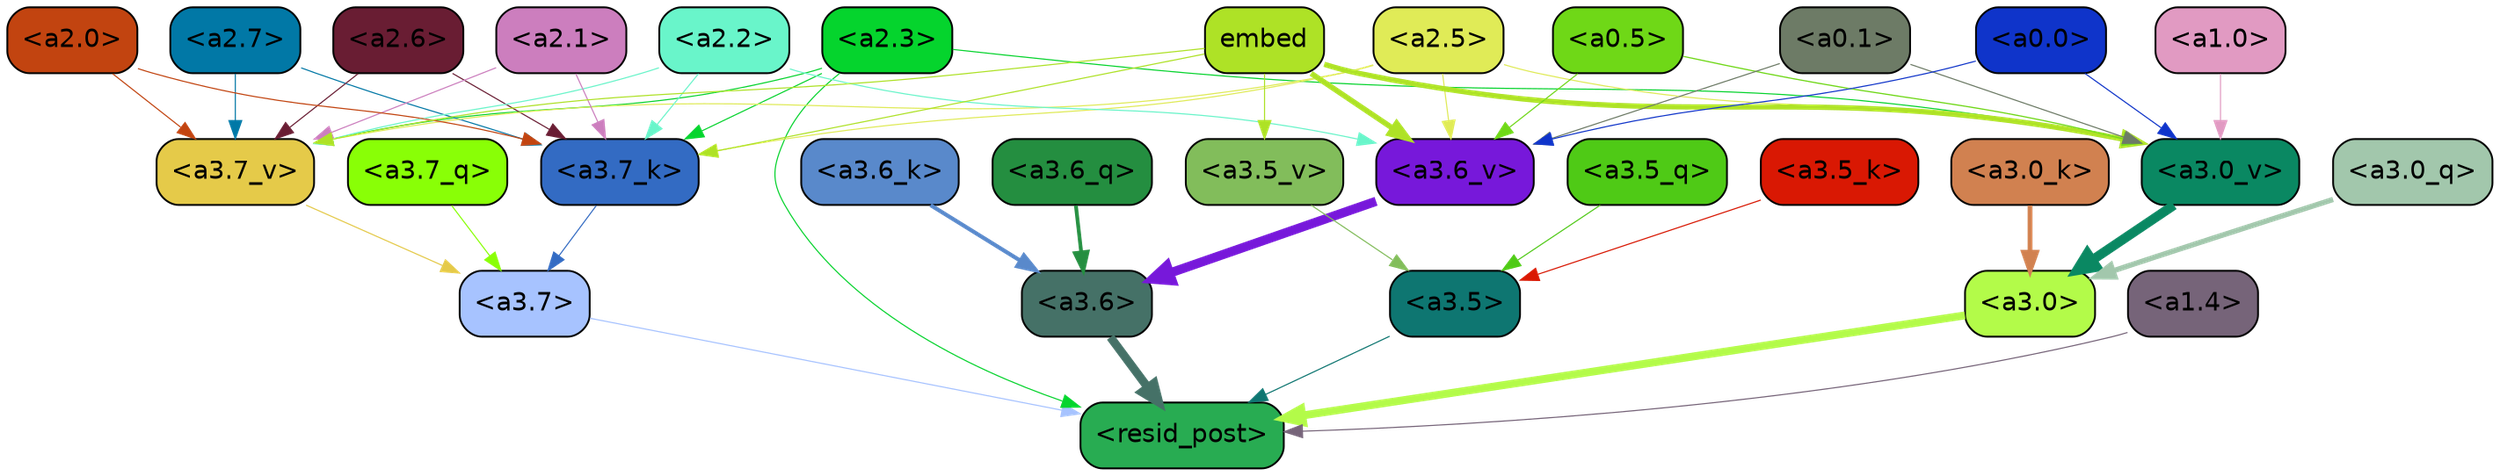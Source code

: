 strict digraph "" {
	graph [bgcolor=transparent,
		layout=dot,
		overlap=false,
		splines=true
	];
	"<a3.7>"	[color=black,
		fillcolor="#a7c3ff",
		fontname=Helvetica,
		shape=box,
		style="filled, rounded"];
	"<resid_post>"	[color=black,
		fillcolor="#28ac52",
		fontname=Helvetica,
		shape=box,
		style="filled, rounded"];
	"<a3.7>" -> "<resid_post>"	[color="#a7c3ff",
		penwidth=0.6];
	"<a3.6>"	[color=black,
		fillcolor="#457167",
		fontname=Helvetica,
		shape=box,
		style="filled, rounded"];
	"<a3.6>" -> "<resid_post>"	[color="#457167",
		penwidth=4.6696330308914185];
	"<a3.5>"	[color=black,
		fillcolor="#0e7671",
		fontname=Helvetica,
		shape=box,
		style="filled, rounded"];
	"<a3.5>" -> "<resid_post>"	[color="#0e7671",
		penwidth=0.6];
	"<a3.0>"	[color=black,
		fillcolor="#b3fb49",
		fontname=Helvetica,
		shape=box,
		style="filled, rounded"];
	"<a3.0>" -> "<resid_post>"	[color="#b3fb49",
		penwidth=4.282557368278503];
	"<a2.3>"	[color=black,
		fillcolor="#05d42d",
		fontname=Helvetica,
		shape=box,
		style="filled, rounded"];
	"<a2.3>" -> "<resid_post>"	[color="#05d42d",
		penwidth=0.6];
	"<a3.7_k>"	[color=black,
		fillcolor="#336bc3",
		fontname=Helvetica,
		shape=box,
		style="filled, rounded"];
	"<a2.3>" -> "<a3.7_k>"	[color="#05d42d",
		penwidth=0.6];
	"<a3.7_v>"	[color=black,
		fillcolor="#e5ca49",
		fontname=Helvetica,
		shape=box,
		style="filled, rounded"];
	"<a2.3>" -> "<a3.7_v>"	[color="#05d42d",
		penwidth=0.6];
	"<a3.0_v>"	[color=black,
		fillcolor="#0a8862",
		fontname=Helvetica,
		shape=box,
		style="filled, rounded"];
	"<a2.3>" -> "<a3.0_v>"	[color="#05d42d",
		penwidth=0.6];
	"<a1.4>"	[color=black,
		fillcolor="#766479",
		fontname=Helvetica,
		shape=box,
		style="filled, rounded"];
	"<a1.4>" -> "<resid_post>"	[color="#766479",
		penwidth=0.6];
	"<a3.7_q>"	[color=black,
		fillcolor="#89ff06",
		fontname=Helvetica,
		shape=box,
		style="filled, rounded"];
	"<a3.7_q>" -> "<a3.7>"	[color="#89ff06",
		penwidth=0.6];
	"<a3.6_q>"	[color=black,
		fillcolor="#248e40",
		fontname=Helvetica,
		shape=box,
		style="filled, rounded"];
	"<a3.6_q>" -> "<a3.6>"	[color="#248e40",
		penwidth=2.03758105635643];
	"<a3.5_q>"	[color=black,
		fillcolor="#4fca16",
		fontname=Helvetica,
		shape=box,
		style="filled, rounded"];
	"<a3.5_q>" -> "<a3.5>"	[color="#4fca16",
		penwidth=0.6];
	"<a3.0_q>"	[color=black,
		fillcolor="#a2c7ac",
		fontname=Helvetica,
		shape=box,
		style="filled, rounded"];
	"<a3.0_q>" -> "<a3.0>"	[color="#a2c7ac",
		penwidth=2.8638100624084473];
	"<a3.7_k>" -> "<a3.7>"	[color="#336bc3",
		penwidth=0.6];
	"<a3.6_k>"	[color=black,
		fillcolor="#5989cb",
		fontname=Helvetica,
		shape=box,
		style="filled, rounded"];
	"<a3.6_k>" -> "<a3.6>"	[color="#5989cb",
		penwidth=2.174198240041733];
	"<a3.5_k>"	[color=black,
		fillcolor="#d91803",
		fontname=Helvetica,
		shape=box,
		style="filled, rounded"];
	"<a3.5_k>" -> "<a3.5>"	[color="#d91803",
		penwidth=0.6];
	"<a3.0_k>"	[color=black,
		fillcolor="#d18150",
		fontname=Helvetica,
		shape=box,
		style="filled, rounded"];
	"<a3.0_k>" -> "<a3.0>"	[color="#d18150",
		penwidth=2.6274144649505615];
	"<a3.7_v>" -> "<a3.7>"	[color="#e5ca49",
		penwidth=0.6];
	"<a3.6_v>"	[color=black,
		fillcolor="#7718da",
		fontname=Helvetica,
		shape=box,
		style="filled, rounded"];
	"<a3.6_v>" -> "<a3.6>"	[color="#7718da",
		penwidth=5.002329230308533];
	"<a3.5_v>"	[color=black,
		fillcolor="#82bd5b",
		fontname=Helvetica,
		shape=box,
		style="filled, rounded"];
	"<a3.5_v>" -> "<a3.5>"	[color="#82bd5b",
		penwidth=0.6];
	"<a3.0_v>" -> "<a3.0>"	[color="#0a8862",
		penwidth=5.188832879066467];
	"<a2.7>"	[color=black,
		fillcolor="#0178a6",
		fontname=Helvetica,
		shape=box,
		style="filled, rounded"];
	"<a2.7>" -> "<a3.7_k>"	[color="#0178a6",
		penwidth=0.6];
	"<a2.7>" -> "<a3.7_v>"	[color="#0178a6",
		penwidth=0.6];
	"<a2.6>"	[color=black,
		fillcolor="#691d33",
		fontname=Helvetica,
		shape=box,
		style="filled, rounded"];
	"<a2.6>" -> "<a3.7_k>"	[color="#691d33",
		penwidth=0.6];
	"<a2.6>" -> "<a3.7_v>"	[color="#691d33",
		penwidth=0.6];
	"<a2.5>"	[color=black,
		fillcolor="#e0eb57",
		fontname=Helvetica,
		shape=box,
		style="filled, rounded"];
	"<a2.5>" -> "<a3.7_k>"	[color="#e0eb57",
		penwidth=0.6];
	"<a2.5>" -> "<a3.7_v>"	[color="#e0eb57",
		penwidth=0.6];
	"<a2.5>" -> "<a3.6_v>"	[color="#e0eb57",
		penwidth=0.6];
	"<a2.5>" -> "<a3.0_v>"	[color="#e0eb57",
		penwidth=0.6];
	"<a2.2>"	[color=black,
		fillcolor="#69f5ca",
		fontname=Helvetica,
		shape=box,
		style="filled, rounded"];
	"<a2.2>" -> "<a3.7_k>"	[color="#69f5ca",
		penwidth=0.6];
	"<a2.2>" -> "<a3.7_v>"	[color="#69f5ca",
		penwidth=0.6];
	"<a2.2>" -> "<a3.6_v>"	[color="#69f5ca",
		penwidth=0.6];
	"<a2.1>"	[color=black,
		fillcolor="#cc7ebe",
		fontname=Helvetica,
		shape=box,
		style="filled, rounded"];
	"<a2.1>" -> "<a3.7_k>"	[color="#cc7ebe",
		penwidth=0.6];
	"<a2.1>" -> "<a3.7_v>"	[color="#cc7ebe",
		penwidth=0.6];
	"<a2.0>"	[color=black,
		fillcolor="#c24410",
		fontname=Helvetica,
		shape=box,
		style="filled, rounded"];
	"<a2.0>" -> "<a3.7_k>"	[color="#c24410",
		penwidth=0.6];
	"<a2.0>" -> "<a3.7_v>"	[color="#c24410",
		penwidth=0.6];
	embed	[color=black,
		fillcolor="#aee226",
		fontname=Helvetica,
		shape=box,
		style="filled, rounded"];
	embed -> "<a3.7_k>"	[color="#aee226",
		penwidth=0.6];
	embed -> "<a3.7_v>"	[color="#aee226",
		penwidth=0.6];
	embed -> "<a3.6_v>"	[color="#aee226",
		penwidth=2.9588699340820312];
	embed -> "<a3.5_v>"	[color="#aee226",
		penwidth=0.6];
	embed -> "<a3.0_v>"	[color="#aee226",
		penwidth=2.8686431646347046];
	"<a0.5>"	[color=black,
		fillcolor="#6fd817",
		fontname=Helvetica,
		shape=box,
		style="filled, rounded"];
	"<a0.5>" -> "<a3.6_v>"	[color="#6fd817",
		penwidth=0.6];
	"<a0.5>" -> "<a3.0_v>"	[color="#6fd817",
		penwidth=0.6421224474906921];
	"<a0.1>"	[color=black,
		fillcolor="#6d7b66",
		fontname=Helvetica,
		shape=box,
		style="filled, rounded"];
	"<a0.1>" -> "<a3.6_v>"	[color="#6d7b66",
		penwidth=0.6];
	"<a0.1>" -> "<a3.0_v>"	[color="#6d7b66",
		penwidth=0.6];
	"<a0.0>"	[color=black,
		fillcolor="#0f34ca",
		fontname=Helvetica,
		shape=box,
		style="filled, rounded"];
	"<a0.0>" -> "<a3.6_v>"	[color="#0f34ca",
		penwidth=0.6];
	"<a0.0>" -> "<a3.0_v>"	[color="#0f34ca",
		penwidth=0.6];
	"<a1.0>"	[color=black,
		fillcolor="#e19ac2",
		fontname=Helvetica,
		shape=box,
		style="filled, rounded"];
	"<a1.0>" -> "<a3.0_v>"	[color="#e19ac2",
		penwidth=0.6];
}
